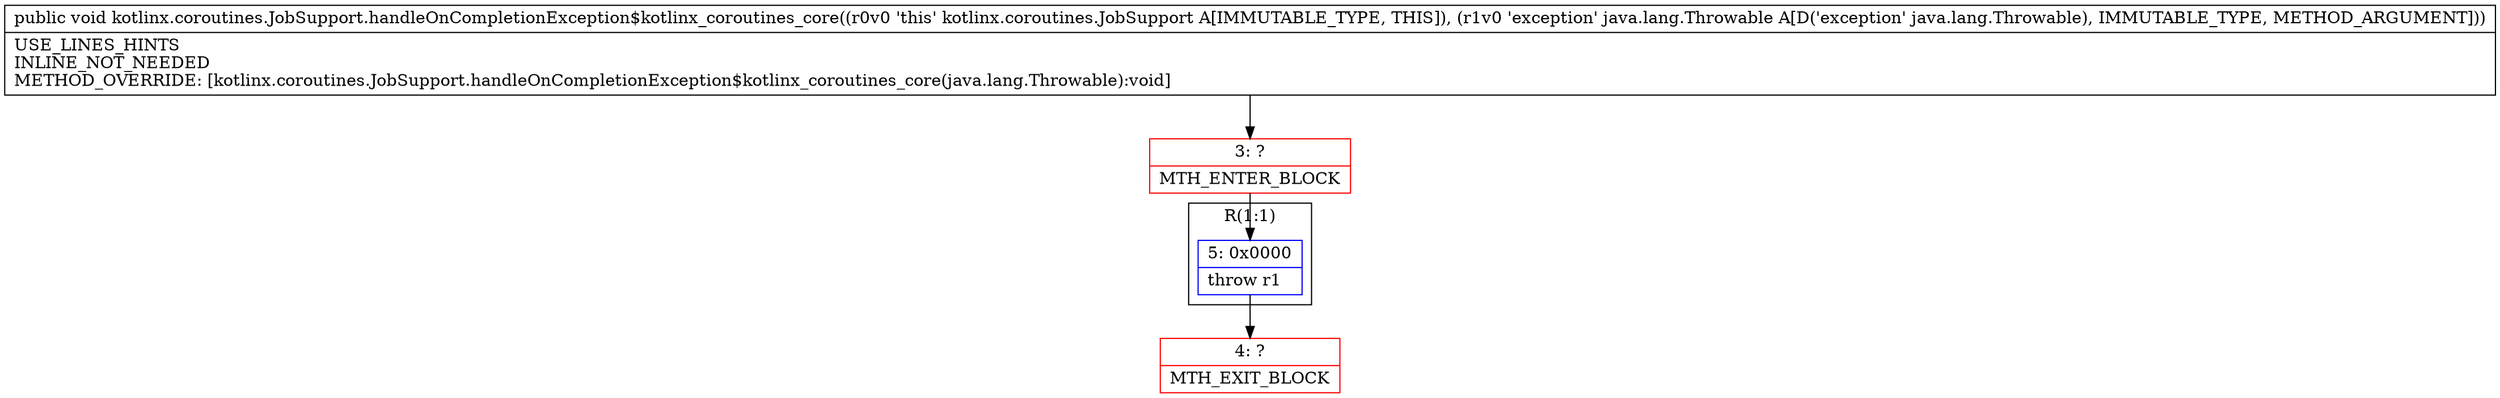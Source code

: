 digraph "CFG forkotlinx.coroutines.JobSupport.handleOnCompletionException$kotlinx_coroutines_core(Ljava\/lang\/Throwable;)V" {
subgraph cluster_Region_991530110 {
label = "R(1:1)";
node [shape=record,color=blue];
Node_5 [shape=record,label="{5\:\ 0x0000|throw r1\l}"];
}
Node_3 [shape=record,color=red,label="{3\:\ ?|MTH_ENTER_BLOCK\l}"];
Node_4 [shape=record,color=red,label="{4\:\ ?|MTH_EXIT_BLOCK\l}"];
MethodNode[shape=record,label="{public void kotlinx.coroutines.JobSupport.handleOnCompletionException$kotlinx_coroutines_core((r0v0 'this' kotlinx.coroutines.JobSupport A[IMMUTABLE_TYPE, THIS]), (r1v0 'exception' java.lang.Throwable A[D('exception' java.lang.Throwable), IMMUTABLE_TYPE, METHOD_ARGUMENT]))  | USE_LINES_HINTS\lINLINE_NOT_NEEDED\lMETHOD_OVERRIDE: [kotlinx.coroutines.JobSupport.handleOnCompletionException$kotlinx_coroutines_core(java.lang.Throwable):void]\l}"];
MethodNode -> Node_3;Node_5 -> Node_4;
Node_3 -> Node_5;
}

